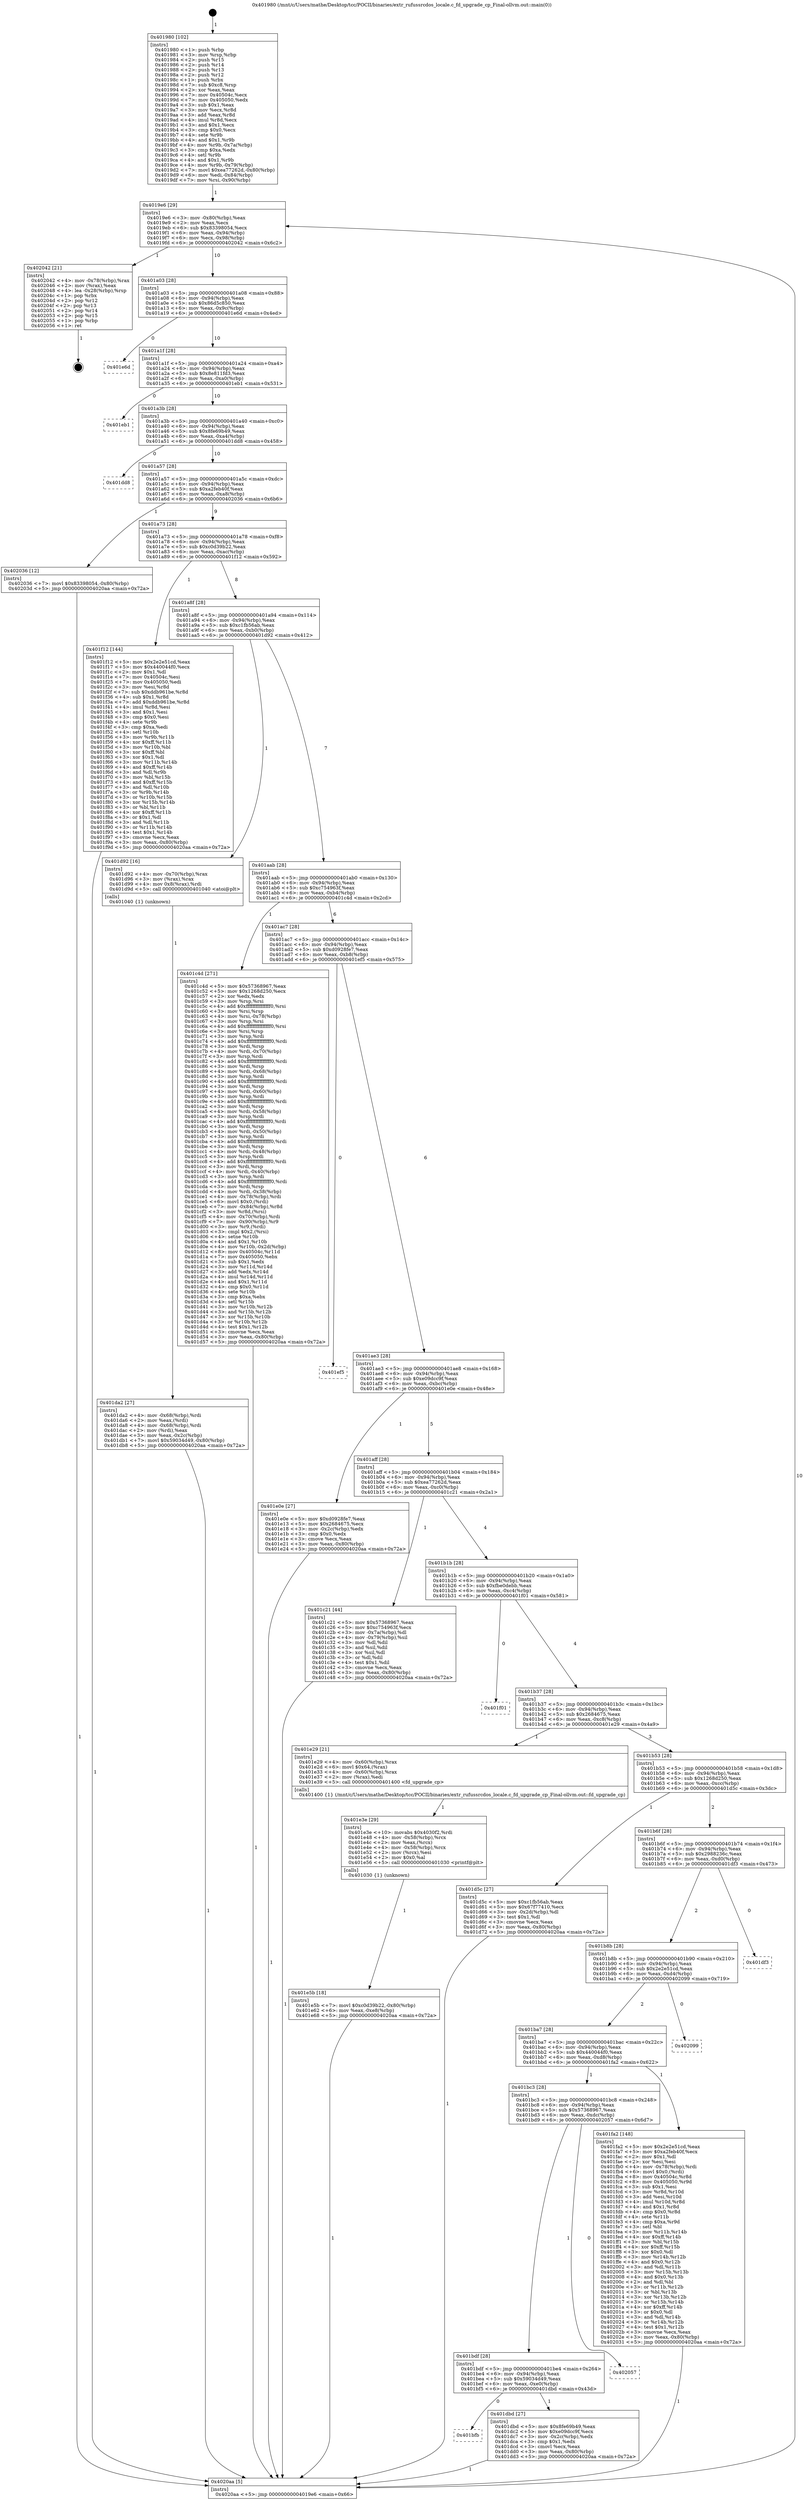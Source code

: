 digraph "0x401980" {
  label = "0x401980 (/mnt/c/Users/mathe/Desktop/tcc/POCII/binaries/extr_rufussrcdos_locale.c_fd_upgrade_cp_Final-ollvm.out::main(0))"
  labelloc = "t"
  node[shape=record]

  Entry [label="",width=0.3,height=0.3,shape=circle,fillcolor=black,style=filled]
  "0x4019e6" [label="{
     0x4019e6 [29]\l
     | [instrs]\l
     &nbsp;&nbsp;0x4019e6 \<+3\>: mov -0x80(%rbp),%eax\l
     &nbsp;&nbsp;0x4019e9 \<+2\>: mov %eax,%ecx\l
     &nbsp;&nbsp;0x4019eb \<+6\>: sub $0x83398054,%ecx\l
     &nbsp;&nbsp;0x4019f1 \<+6\>: mov %eax,-0x94(%rbp)\l
     &nbsp;&nbsp;0x4019f7 \<+6\>: mov %ecx,-0x98(%rbp)\l
     &nbsp;&nbsp;0x4019fd \<+6\>: je 0000000000402042 \<main+0x6c2\>\l
  }"]
  "0x402042" [label="{
     0x402042 [21]\l
     | [instrs]\l
     &nbsp;&nbsp;0x402042 \<+4\>: mov -0x78(%rbp),%rax\l
     &nbsp;&nbsp;0x402046 \<+2\>: mov (%rax),%eax\l
     &nbsp;&nbsp;0x402048 \<+4\>: lea -0x28(%rbp),%rsp\l
     &nbsp;&nbsp;0x40204c \<+1\>: pop %rbx\l
     &nbsp;&nbsp;0x40204d \<+2\>: pop %r12\l
     &nbsp;&nbsp;0x40204f \<+2\>: pop %r13\l
     &nbsp;&nbsp;0x402051 \<+2\>: pop %r14\l
     &nbsp;&nbsp;0x402053 \<+2\>: pop %r15\l
     &nbsp;&nbsp;0x402055 \<+1\>: pop %rbp\l
     &nbsp;&nbsp;0x402056 \<+1\>: ret\l
  }"]
  "0x401a03" [label="{
     0x401a03 [28]\l
     | [instrs]\l
     &nbsp;&nbsp;0x401a03 \<+5\>: jmp 0000000000401a08 \<main+0x88\>\l
     &nbsp;&nbsp;0x401a08 \<+6\>: mov -0x94(%rbp),%eax\l
     &nbsp;&nbsp;0x401a0e \<+5\>: sub $0x86d5c850,%eax\l
     &nbsp;&nbsp;0x401a13 \<+6\>: mov %eax,-0x9c(%rbp)\l
     &nbsp;&nbsp;0x401a19 \<+6\>: je 0000000000401e6d \<main+0x4ed\>\l
  }"]
  Exit [label="",width=0.3,height=0.3,shape=circle,fillcolor=black,style=filled,peripheries=2]
  "0x401e6d" [label="{
     0x401e6d\l
  }", style=dashed]
  "0x401a1f" [label="{
     0x401a1f [28]\l
     | [instrs]\l
     &nbsp;&nbsp;0x401a1f \<+5\>: jmp 0000000000401a24 \<main+0xa4\>\l
     &nbsp;&nbsp;0x401a24 \<+6\>: mov -0x94(%rbp),%eax\l
     &nbsp;&nbsp;0x401a2a \<+5\>: sub $0x8e811fd3,%eax\l
     &nbsp;&nbsp;0x401a2f \<+6\>: mov %eax,-0xa0(%rbp)\l
     &nbsp;&nbsp;0x401a35 \<+6\>: je 0000000000401eb1 \<main+0x531\>\l
  }"]
  "0x401e5b" [label="{
     0x401e5b [18]\l
     | [instrs]\l
     &nbsp;&nbsp;0x401e5b \<+7\>: movl $0xc0d39b22,-0x80(%rbp)\l
     &nbsp;&nbsp;0x401e62 \<+6\>: mov %eax,-0xe8(%rbp)\l
     &nbsp;&nbsp;0x401e68 \<+5\>: jmp 00000000004020aa \<main+0x72a\>\l
  }"]
  "0x401eb1" [label="{
     0x401eb1\l
  }", style=dashed]
  "0x401a3b" [label="{
     0x401a3b [28]\l
     | [instrs]\l
     &nbsp;&nbsp;0x401a3b \<+5\>: jmp 0000000000401a40 \<main+0xc0\>\l
     &nbsp;&nbsp;0x401a40 \<+6\>: mov -0x94(%rbp),%eax\l
     &nbsp;&nbsp;0x401a46 \<+5\>: sub $0x8fe69b49,%eax\l
     &nbsp;&nbsp;0x401a4b \<+6\>: mov %eax,-0xa4(%rbp)\l
     &nbsp;&nbsp;0x401a51 \<+6\>: je 0000000000401dd8 \<main+0x458\>\l
  }"]
  "0x401e3e" [label="{
     0x401e3e [29]\l
     | [instrs]\l
     &nbsp;&nbsp;0x401e3e \<+10\>: movabs $0x4030f2,%rdi\l
     &nbsp;&nbsp;0x401e48 \<+4\>: mov -0x58(%rbp),%rcx\l
     &nbsp;&nbsp;0x401e4c \<+2\>: mov %eax,(%rcx)\l
     &nbsp;&nbsp;0x401e4e \<+4\>: mov -0x58(%rbp),%rcx\l
     &nbsp;&nbsp;0x401e52 \<+2\>: mov (%rcx),%esi\l
     &nbsp;&nbsp;0x401e54 \<+2\>: mov $0x0,%al\l
     &nbsp;&nbsp;0x401e56 \<+5\>: call 0000000000401030 \<printf@plt\>\l
     | [calls]\l
     &nbsp;&nbsp;0x401030 \{1\} (unknown)\l
  }"]
  "0x401dd8" [label="{
     0x401dd8\l
  }", style=dashed]
  "0x401a57" [label="{
     0x401a57 [28]\l
     | [instrs]\l
     &nbsp;&nbsp;0x401a57 \<+5\>: jmp 0000000000401a5c \<main+0xdc\>\l
     &nbsp;&nbsp;0x401a5c \<+6\>: mov -0x94(%rbp),%eax\l
     &nbsp;&nbsp;0x401a62 \<+5\>: sub $0xa2feb40f,%eax\l
     &nbsp;&nbsp;0x401a67 \<+6\>: mov %eax,-0xa8(%rbp)\l
     &nbsp;&nbsp;0x401a6d \<+6\>: je 0000000000402036 \<main+0x6b6\>\l
  }"]
  "0x401bfb" [label="{
     0x401bfb\l
  }", style=dashed]
  "0x402036" [label="{
     0x402036 [12]\l
     | [instrs]\l
     &nbsp;&nbsp;0x402036 \<+7\>: movl $0x83398054,-0x80(%rbp)\l
     &nbsp;&nbsp;0x40203d \<+5\>: jmp 00000000004020aa \<main+0x72a\>\l
  }"]
  "0x401a73" [label="{
     0x401a73 [28]\l
     | [instrs]\l
     &nbsp;&nbsp;0x401a73 \<+5\>: jmp 0000000000401a78 \<main+0xf8\>\l
     &nbsp;&nbsp;0x401a78 \<+6\>: mov -0x94(%rbp),%eax\l
     &nbsp;&nbsp;0x401a7e \<+5\>: sub $0xc0d39b22,%eax\l
     &nbsp;&nbsp;0x401a83 \<+6\>: mov %eax,-0xac(%rbp)\l
     &nbsp;&nbsp;0x401a89 \<+6\>: je 0000000000401f12 \<main+0x592\>\l
  }"]
  "0x401dbd" [label="{
     0x401dbd [27]\l
     | [instrs]\l
     &nbsp;&nbsp;0x401dbd \<+5\>: mov $0x8fe69b49,%eax\l
     &nbsp;&nbsp;0x401dc2 \<+5\>: mov $0xe09dcc9f,%ecx\l
     &nbsp;&nbsp;0x401dc7 \<+3\>: mov -0x2c(%rbp),%edx\l
     &nbsp;&nbsp;0x401dca \<+3\>: cmp $0x1,%edx\l
     &nbsp;&nbsp;0x401dcd \<+3\>: cmovl %ecx,%eax\l
     &nbsp;&nbsp;0x401dd0 \<+3\>: mov %eax,-0x80(%rbp)\l
     &nbsp;&nbsp;0x401dd3 \<+5\>: jmp 00000000004020aa \<main+0x72a\>\l
  }"]
  "0x401f12" [label="{
     0x401f12 [144]\l
     | [instrs]\l
     &nbsp;&nbsp;0x401f12 \<+5\>: mov $0x2e2e51cd,%eax\l
     &nbsp;&nbsp;0x401f17 \<+5\>: mov $0x440044f0,%ecx\l
     &nbsp;&nbsp;0x401f1c \<+2\>: mov $0x1,%dl\l
     &nbsp;&nbsp;0x401f1e \<+7\>: mov 0x40504c,%esi\l
     &nbsp;&nbsp;0x401f25 \<+7\>: mov 0x405050,%edi\l
     &nbsp;&nbsp;0x401f2c \<+3\>: mov %esi,%r8d\l
     &nbsp;&nbsp;0x401f2f \<+7\>: sub $0xddb961be,%r8d\l
     &nbsp;&nbsp;0x401f36 \<+4\>: sub $0x1,%r8d\l
     &nbsp;&nbsp;0x401f3a \<+7\>: add $0xddb961be,%r8d\l
     &nbsp;&nbsp;0x401f41 \<+4\>: imul %r8d,%esi\l
     &nbsp;&nbsp;0x401f45 \<+3\>: and $0x1,%esi\l
     &nbsp;&nbsp;0x401f48 \<+3\>: cmp $0x0,%esi\l
     &nbsp;&nbsp;0x401f4b \<+4\>: sete %r9b\l
     &nbsp;&nbsp;0x401f4f \<+3\>: cmp $0xa,%edi\l
     &nbsp;&nbsp;0x401f52 \<+4\>: setl %r10b\l
     &nbsp;&nbsp;0x401f56 \<+3\>: mov %r9b,%r11b\l
     &nbsp;&nbsp;0x401f59 \<+4\>: xor $0xff,%r11b\l
     &nbsp;&nbsp;0x401f5d \<+3\>: mov %r10b,%bl\l
     &nbsp;&nbsp;0x401f60 \<+3\>: xor $0xff,%bl\l
     &nbsp;&nbsp;0x401f63 \<+3\>: xor $0x1,%dl\l
     &nbsp;&nbsp;0x401f66 \<+3\>: mov %r11b,%r14b\l
     &nbsp;&nbsp;0x401f69 \<+4\>: and $0xff,%r14b\l
     &nbsp;&nbsp;0x401f6d \<+3\>: and %dl,%r9b\l
     &nbsp;&nbsp;0x401f70 \<+3\>: mov %bl,%r15b\l
     &nbsp;&nbsp;0x401f73 \<+4\>: and $0xff,%r15b\l
     &nbsp;&nbsp;0x401f77 \<+3\>: and %dl,%r10b\l
     &nbsp;&nbsp;0x401f7a \<+3\>: or %r9b,%r14b\l
     &nbsp;&nbsp;0x401f7d \<+3\>: or %r10b,%r15b\l
     &nbsp;&nbsp;0x401f80 \<+3\>: xor %r15b,%r14b\l
     &nbsp;&nbsp;0x401f83 \<+3\>: or %bl,%r11b\l
     &nbsp;&nbsp;0x401f86 \<+4\>: xor $0xff,%r11b\l
     &nbsp;&nbsp;0x401f8a \<+3\>: or $0x1,%dl\l
     &nbsp;&nbsp;0x401f8d \<+3\>: and %dl,%r11b\l
     &nbsp;&nbsp;0x401f90 \<+3\>: or %r11b,%r14b\l
     &nbsp;&nbsp;0x401f93 \<+4\>: test $0x1,%r14b\l
     &nbsp;&nbsp;0x401f97 \<+3\>: cmovne %ecx,%eax\l
     &nbsp;&nbsp;0x401f9a \<+3\>: mov %eax,-0x80(%rbp)\l
     &nbsp;&nbsp;0x401f9d \<+5\>: jmp 00000000004020aa \<main+0x72a\>\l
  }"]
  "0x401a8f" [label="{
     0x401a8f [28]\l
     | [instrs]\l
     &nbsp;&nbsp;0x401a8f \<+5\>: jmp 0000000000401a94 \<main+0x114\>\l
     &nbsp;&nbsp;0x401a94 \<+6\>: mov -0x94(%rbp),%eax\l
     &nbsp;&nbsp;0x401a9a \<+5\>: sub $0xc1fb56ab,%eax\l
     &nbsp;&nbsp;0x401a9f \<+6\>: mov %eax,-0xb0(%rbp)\l
     &nbsp;&nbsp;0x401aa5 \<+6\>: je 0000000000401d92 \<main+0x412\>\l
  }"]
  "0x401bdf" [label="{
     0x401bdf [28]\l
     | [instrs]\l
     &nbsp;&nbsp;0x401bdf \<+5\>: jmp 0000000000401be4 \<main+0x264\>\l
     &nbsp;&nbsp;0x401be4 \<+6\>: mov -0x94(%rbp),%eax\l
     &nbsp;&nbsp;0x401bea \<+5\>: sub $0x59034d49,%eax\l
     &nbsp;&nbsp;0x401bef \<+6\>: mov %eax,-0xe0(%rbp)\l
     &nbsp;&nbsp;0x401bf5 \<+6\>: je 0000000000401dbd \<main+0x43d\>\l
  }"]
  "0x401d92" [label="{
     0x401d92 [16]\l
     | [instrs]\l
     &nbsp;&nbsp;0x401d92 \<+4\>: mov -0x70(%rbp),%rax\l
     &nbsp;&nbsp;0x401d96 \<+3\>: mov (%rax),%rax\l
     &nbsp;&nbsp;0x401d99 \<+4\>: mov 0x8(%rax),%rdi\l
     &nbsp;&nbsp;0x401d9d \<+5\>: call 0000000000401040 \<atoi@plt\>\l
     | [calls]\l
     &nbsp;&nbsp;0x401040 \{1\} (unknown)\l
  }"]
  "0x401aab" [label="{
     0x401aab [28]\l
     | [instrs]\l
     &nbsp;&nbsp;0x401aab \<+5\>: jmp 0000000000401ab0 \<main+0x130\>\l
     &nbsp;&nbsp;0x401ab0 \<+6\>: mov -0x94(%rbp),%eax\l
     &nbsp;&nbsp;0x401ab6 \<+5\>: sub $0xc754963f,%eax\l
     &nbsp;&nbsp;0x401abb \<+6\>: mov %eax,-0xb4(%rbp)\l
     &nbsp;&nbsp;0x401ac1 \<+6\>: je 0000000000401c4d \<main+0x2cd\>\l
  }"]
  "0x402057" [label="{
     0x402057\l
  }", style=dashed]
  "0x401c4d" [label="{
     0x401c4d [271]\l
     | [instrs]\l
     &nbsp;&nbsp;0x401c4d \<+5\>: mov $0x57368967,%eax\l
     &nbsp;&nbsp;0x401c52 \<+5\>: mov $0x1268d250,%ecx\l
     &nbsp;&nbsp;0x401c57 \<+2\>: xor %edx,%edx\l
     &nbsp;&nbsp;0x401c59 \<+3\>: mov %rsp,%rsi\l
     &nbsp;&nbsp;0x401c5c \<+4\>: add $0xfffffffffffffff0,%rsi\l
     &nbsp;&nbsp;0x401c60 \<+3\>: mov %rsi,%rsp\l
     &nbsp;&nbsp;0x401c63 \<+4\>: mov %rsi,-0x78(%rbp)\l
     &nbsp;&nbsp;0x401c67 \<+3\>: mov %rsp,%rsi\l
     &nbsp;&nbsp;0x401c6a \<+4\>: add $0xfffffffffffffff0,%rsi\l
     &nbsp;&nbsp;0x401c6e \<+3\>: mov %rsi,%rsp\l
     &nbsp;&nbsp;0x401c71 \<+3\>: mov %rsp,%rdi\l
     &nbsp;&nbsp;0x401c74 \<+4\>: add $0xfffffffffffffff0,%rdi\l
     &nbsp;&nbsp;0x401c78 \<+3\>: mov %rdi,%rsp\l
     &nbsp;&nbsp;0x401c7b \<+4\>: mov %rdi,-0x70(%rbp)\l
     &nbsp;&nbsp;0x401c7f \<+3\>: mov %rsp,%rdi\l
     &nbsp;&nbsp;0x401c82 \<+4\>: add $0xfffffffffffffff0,%rdi\l
     &nbsp;&nbsp;0x401c86 \<+3\>: mov %rdi,%rsp\l
     &nbsp;&nbsp;0x401c89 \<+4\>: mov %rdi,-0x68(%rbp)\l
     &nbsp;&nbsp;0x401c8d \<+3\>: mov %rsp,%rdi\l
     &nbsp;&nbsp;0x401c90 \<+4\>: add $0xfffffffffffffff0,%rdi\l
     &nbsp;&nbsp;0x401c94 \<+3\>: mov %rdi,%rsp\l
     &nbsp;&nbsp;0x401c97 \<+4\>: mov %rdi,-0x60(%rbp)\l
     &nbsp;&nbsp;0x401c9b \<+3\>: mov %rsp,%rdi\l
     &nbsp;&nbsp;0x401c9e \<+4\>: add $0xfffffffffffffff0,%rdi\l
     &nbsp;&nbsp;0x401ca2 \<+3\>: mov %rdi,%rsp\l
     &nbsp;&nbsp;0x401ca5 \<+4\>: mov %rdi,-0x58(%rbp)\l
     &nbsp;&nbsp;0x401ca9 \<+3\>: mov %rsp,%rdi\l
     &nbsp;&nbsp;0x401cac \<+4\>: add $0xfffffffffffffff0,%rdi\l
     &nbsp;&nbsp;0x401cb0 \<+3\>: mov %rdi,%rsp\l
     &nbsp;&nbsp;0x401cb3 \<+4\>: mov %rdi,-0x50(%rbp)\l
     &nbsp;&nbsp;0x401cb7 \<+3\>: mov %rsp,%rdi\l
     &nbsp;&nbsp;0x401cba \<+4\>: add $0xfffffffffffffff0,%rdi\l
     &nbsp;&nbsp;0x401cbe \<+3\>: mov %rdi,%rsp\l
     &nbsp;&nbsp;0x401cc1 \<+4\>: mov %rdi,-0x48(%rbp)\l
     &nbsp;&nbsp;0x401cc5 \<+3\>: mov %rsp,%rdi\l
     &nbsp;&nbsp;0x401cc8 \<+4\>: add $0xfffffffffffffff0,%rdi\l
     &nbsp;&nbsp;0x401ccc \<+3\>: mov %rdi,%rsp\l
     &nbsp;&nbsp;0x401ccf \<+4\>: mov %rdi,-0x40(%rbp)\l
     &nbsp;&nbsp;0x401cd3 \<+3\>: mov %rsp,%rdi\l
     &nbsp;&nbsp;0x401cd6 \<+4\>: add $0xfffffffffffffff0,%rdi\l
     &nbsp;&nbsp;0x401cda \<+3\>: mov %rdi,%rsp\l
     &nbsp;&nbsp;0x401cdd \<+4\>: mov %rdi,-0x38(%rbp)\l
     &nbsp;&nbsp;0x401ce1 \<+4\>: mov -0x78(%rbp),%rdi\l
     &nbsp;&nbsp;0x401ce5 \<+6\>: movl $0x0,(%rdi)\l
     &nbsp;&nbsp;0x401ceb \<+7\>: mov -0x84(%rbp),%r8d\l
     &nbsp;&nbsp;0x401cf2 \<+3\>: mov %r8d,(%rsi)\l
     &nbsp;&nbsp;0x401cf5 \<+4\>: mov -0x70(%rbp),%rdi\l
     &nbsp;&nbsp;0x401cf9 \<+7\>: mov -0x90(%rbp),%r9\l
     &nbsp;&nbsp;0x401d00 \<+3\>: mov %r9,(%rdi)\l
     &nbsp;&nbsp;0x401d03 \<+3\>: cmpl $0x2,(%rsi)\l
     &nbsp;&nbsp;0x401d06 \<+4\>: setne %r10b\l
     &nbsp;&nbsp;0x401d0a \<+4\>: and $0x1,%r10b\l
     &nbsp;&nbsp;0x401d0e \<+4\>: mov %r10b,-0x2d(%rbp)\l
     &nbsp;&nbsp;0x401d12 \<+8\>: mov 0x40504c,%r11d\l
     &nbsp;&nbsp;0x401d1a \<+7\>: mov 0x405050,%ebx\l
     &nbsp;&nbsp;0x401d21 \<+3\>: sub $0x1,%edx\l
     &nbsp;&nbsp;0x401d24 \<+3\>: mov %r11d,%r14d\l
     &nbsp;&nbsp;0x401d27 \<+3\>: add %edx,%r14d\l
     &nbsp;&nbsp;0x401d2a \<+4\>: imul %r14d,%r11d\l
     &nbsp;&nbsp;0x401d2e \<+4\>: and $0x1,%r11d\l
     &nbsp;&nbsp;0x401d32 \<+4\>: cmp $0x0,%r11d\l
     &nbsp;&nbsp;0x401d36 \<+4\>: sete %r10b\l
     &nbsp;&nbsp;0x401d3a \<+3\>: cmp $0xa,%ebx\l
     &nbsp;&nbsp;0x401d3d \<+4\>: setl %r15b\l
     &nbsp;&nbsp;0x401d41 \<+3\>: mov %r10b,%r12b\l
     &nbsp;&nbsp;0x401d44 \<+3\>: and %r15b,%r12b\l
     &nbsp;&nbsp;0x401d47 \<+3\>: xor %r15b,%r10b\l
     &nbsp;&nbsp;0x401d4a \<+3\>: or %r10b,%r12b\l
     &nbsp;&nbsp;0x401d4d \<+4\>: test $0x1,%r12b\l
     &nbsp;&nbsp;0x401d51 \<+3\>: cmovne %ecx,%eax\l
     &nbsp;&nbsp;0x401d54 \<+3\>: mov %eax,-0x80(%rbp)\l
     &nbsp;&nbsp;0x401d57 \<+5\>: jmp 00000000004020aa \<main+0x72a\>\l
  }"]
  "0x401ac7" [label="{
     0x401ac7 [28]\l
     | [instrs]\l
     &nbsp;&nbsp;0x401ac7 \<+5\>: jmp 0000000000401acc \<main+0x14c\>\l
     &nbsp;&nbsp;0x401acc \<+6\>: mov -0x94(%rbp),%eax\l
     &nbsp;&nbsp;0x401ad2 \<+5\>: sub $0xd0928fe7,%eax\l
     &nbsp;&nbsp;0x401ad7 \<+6\>: mov %eax,-0xb8(%rbp)\l
     &nbsp;&nbsp;0x401add \<+6\>: je 0000000000401ef5 \<main+0x575\>\l
  }"]
  "0x401bc3" [label="{
     0x401bc3 [28]\l
     | [instrs]\l
     &nbsp;&nbsp;0x401bc3 \<+5\>: jmp 0000000000401bc8 \<main+0x248\>\l
     &nbsp;&nbsp;0x401bc8 \<+6\>: mov -0x94(%rbp),%eax\l
     &nbsp;&nbsp;0x401bce \<+5\>: sub $0x57368967,%eax\l
     &nbsp;&nbsp;0x401bd3 \<+6\>: mov %eax,-0xdc(%rbp)\l
     &nbsp;&nbsp;0x401bd9 \<+6\>: je 0000000000402057 \<main+0x6d7\>\l
  }"]
  "0x401ef5" [label="{
     0x401ef5\l
  }", style=dashed]
  "0x401ae3" [label="{
     0x401ae3 [28]\l
     | [instrs]\l
     &nbsp;&nbsp;0x401ae3 \<+5\>: jmp 0000000000401ae8 \<main+0x168\>\l
     &nbsp;&nbsp;0x401ae8 \<+6\>: mov -0x94(%rbp),%eax\l
     &nbsp;&nbsp;0x401aee \<+5\>: sub $0xe09dcc9f,%eax\l
     &nbsp;&nbsp;0x401af3 \<+6\>: mov %eax,-0xbc(%rbp)\l
     &nbsp;&nbsp;0x401af9 \<+6\>: je 0000000000401e0e \<main+0x48e\>\l
  }"]
  "0x401fa2" [label="{
     0x401fa2 [148]\l
     | [instrs]\l
     &nbsp;&nbsp;0x401fa2 \<+5\>: mov $0x2e2e51cd,%eax\l
     &nbsp;&nbsp;0x401fa7 \<+5\>: mov $0xa2feb40f,%ecx\l
     &nbsp;&nbsp;0x401fac \<+2\>: mov $0x1,%dl\l
     &nbsp;&nbsp;0x401fae \<+2\>: xor %esi,%esi\l
     &nbsp;&nbsp;0x401fb0 \<+4\>: mov -0x78(%rbp),%rdi\l
     &nbsp;&nbsp;0x401fb4 \<+6\>: movl $0x0,(%rdi)\l
     &nbsp;&nbsp;0x401fba \<+8\>: mov 0x40504c,%r8d\l
     &nbsp;&nbsp;0x401fc2 \<+8\>: mov 0x405050,%r9d\l
     &nbsp;&nbsp;0x401fca \<+3\>: sub $0x1,%esi\l
     &nbsp;&nbsp;0x401fcd \<+3\>: mov %r8d,%r10d\l
     &nbsp;&nbsp;0x401fd0 \<+3\>: add %esi,%r10d\l
     &nbsp;&nbsp;0x401fd3 \<+4\>: imul %r10d,%r8d\l
     &nbsp;&nbsp;0x401fd7 \<+4\>: and $0x1,%r8d\l
     &nbsp;&nbsp;0x401fdb \<+4\>: cmp $0x0,%r8d\l
     &nbsp;&nbsp;0x401fdf \<+4\>: sete %r11b\l
     &nbsp;&nbsp;0x401fe3 \<+4\>: cmp $0xa,%r9d\l
     &nbsp;&nbsp;0x401fe7 \<+3\>: setl %bl\l
     &nbsp;&nbsp;0x401fea \<+3\>: mov %r11b,%r14b\l
     &nbsp;&nbsp;0x401fed \<+4\>: xor $0xff,%r14b\l
     &nbsp;&nbsp;0x401ff1 \<+3\>: mov %bl,%r15b\l
     &nbsp;&nbsp;0x401ff4 \<+4\>: xor $0xff,%r15b\l
     &nbsp;&nbsp;0x401ff8 \<+3\>: xor $0x0,%dl\l
     &nbsp;&nbsp;0x401ffb \<+3\>: mov %r14b,%r12b\l
     &nbsp;&nbsp;0x401ffe \<+4\>: and $0x0,%r12b\l
     &nbsp;&nbsp;0x402002 \<+3\>: and %dl,%r11b\l
     &nbsp;&nbsp;0x402005 \<+3\>: mov %r15b,%r13b\l
     &nbsp;&nbsp;0x402008 \<+4\>: and $0x0,%r13b\l
     &nbsp;&nbsp;0x40200c \<+2\>: and %dl,%bl\l
     &nbsp;&nbsp;0x40200e \<+3\>: or %r11b,%r12b\l
     &nbsp;&nbsp;0x402011 \<+3\>: or %bl,%r13b\l
     &nbsp;&nbsp;0x402014 \<+3\>: xor %r13b,%r12b\l
     &nbsp;&nbsp;0x402017 \<+3\>: or %r15b,%r14b\l
     &nbsp;&nbsp;0x40201a \<+4\>: xor $0xff,%r14b\l
     &nbsp;&nbsp;0x40201e \<+3\>: or $0x0,%dl\l
     &nbsp;&nbsp;0x402021 \<+3\>: and %dl,%r14b\l
     &nbsp;&nbsp;0x402024 \<+3\>: or %r14b,%r12b\l
     &nbsp;&nbsp;0x402027 \<+4\>: test $0x1,%r12b\l
     &nbsp;&nbsp;0x40202b \<+3\>: cmovne %ecx,%eax\l
     &nbsp;&nbsp;0x40202e \<+3\>: mov %eax,-0x80(%rbp)\l
     &nbsp;&nbsp;0x402031 \<+5\>: jmp 00000000004020aa \<main+0x72a\>\l
  }"]
  "0x401e0e" [label="{
     0x401e0e [27]\l
     | [instrs]\l
     &nbsp;&nbsp;0x401e0e \<+5\>: mov $0xd0928fe7,%eax\l
     &nbsp;&nbsp;0x401e13 \<+5\>: mov $0x2684675,%ecx\l
     &nbsp;&nbsp;0x401e18 \<+3\>: mov -0x2c(%rbp),%edx\l
     &nbsp;&nbsp;0x401e1b \<+3\>: cmp $0x0,%edx\l
     &nbsp;&nbsp;0x401e1e \<+3\>: cmove %ecx,%eax\l
     &nbsp;&nbsp;0x401e21 \<+3\>: mov %eax,-0x80(%rbp)\l
     &nbsp;&nbsp;0x401e24 \<+5\>: jmp 00000000004020aa \<main+0x72a\>\l
  }"]
  "0x401aff" [label="{
     0x401aff [28]\l
     | [instrs]\l
     &nbsp;&nbsp;0x401aff \<+5\>: jmp 0000000000401b04 \<main+0x184\>\l
     &nbsp;&nbsp;0x401b04 \<+6\>: mov -0x94(%rbp),%eax\l
     &nbsp;&nbsp;0x401b0a \<+5\>: sub $0xea77262d,%eax\l
     &nbsp;&nbsp;0x401b0f \<+6\>: mov %eax,-0xc0(%rbp)\l
     &nbsp;&nbsp;0x401b15 \<+6\>: je 0000000000401c21 \<main+0x2a1\>\l
  }"]
  "0x401ba7" [label="{
     0x401ba7 [28]\l
     | [instrs]\l
     &nbsp;&nbsp;0x401ba7 \<+5\>: jmp 0000000000401bac \<main+0x22c\>\l
     &nbsp;&nbsp;0x401bac \<+6\>: mov -0x94(%rbp),%eax\l
     &nbsp;&nbsp;0x401bb2 \<+5\>: sub $0x440044f0,%eax\l
     &nbsp;&nbsp;0x401bb7 \<+6\>: mov %eax,-0xd8(%rbp)\l
     &nbsp;&nbsp;0x401bbd \<+6\>: je 0000000000401fa2 \<main+0x622\>\l
  }"]
  "0x401c21" [label="{
     0x401c21 [44]\l
     | [instrs]\l
     &nbsp;&nbsp;0x401c21 \<+5\>: mov $0x57368967,%eax\l
     &nbsp;&nbsp;0x401c26 \<+5\>: mov $0xc754963f,%ecx\l
     &nbsp;&nbsp;0x401c2b \<+3\>: mov -0x7a(%rbp),%dl\l
     &nbsp;&nbsp;0x401c2e \<+4\>: mov -0x79(%rbp),%sil\l
     &nbsp;&nbsp;0x401c32 \<+3\>: mov %dl,%dil\l
     &nbsp;&nbsp;0x401c35 \<+3\>: and %sil,%dil\l
     &nbsp;&nbsp;0x401c38 \<+3\>: xor %sil,%dl\l
     &nbsp;&nbsp;0x401c3b \<+3\>: or %dl,%dil\l
     &nbsp;&nbsp;0x401c3e \<+4\>: test $0x1,%dil\l
     &nbsp;&nbsp;0x401c42 \<+3\>: cmovne %ecx,%eax\l
     &nbsp;&nbsp;0x401c45 \<+3\>: mov %eax,-0x80(%rbp)\l
     &nbsp;&nbsp;0x401c48 \<+5\>: jmp 00000000004020aa \<main+0x72a\>\l
  }"]
  "0x401b1b" [label="{
     0x401b1b [28]\l
     | [instrs]\l
     &nbsp;&nbsp;0x401b1b \<+5\>: jmp 0000000000401b20 \<main+0x1a0\>\l
     &nbsp;&nbsp;0x401b20 \<+6\>: mov -0x94(%rbp),%eax\l
     &nbsp;&nbsp;0x401b26 \<+5\>: sub $0xfbe0debb,%eax\l
     &nbsp;&nbsp;0x401b2b \<+6\>: mov %eax,-0xc4(%rbp)\l
     &nbsp;&nbsp;0x401b31 \<+6\>: je 0000000000401f01 \<main+0x581\>\l
  }"]
  "0x4020aa" [label="{
     0x4020aa [5]\l
     | [instrs]\l
     &nbsp;&nbsp;0x4020aa \<+5\>: jmp 00000000004019e6 \<main+0x66\>\l
  }"]
  "0x401980" [label="{
     0x401980 [102]\l
     | [instrs]\l
     &nbsp;&nbsp;0x401980 \<+1\>: push %rbp\l
     &nbsp;&nbsp;0x401981 \<+3\>: mov %rsp,%rbp\l
     &nbsp;&nbsp;0x401984 \<+2\>: push %r15\l
     &nbsp;&nbsp;0x401986 \<+2\>: push %r14\l
     &nbsp;&nbsp;0x401988 \<+2\>: push %r13\l
     &nbsp;&nbsp;0x40198a \<+2\>: push %r12\l
     &nbsp;&nbsp;0x40198c \<+1\>: push %rbx\l
     &nbsp;&nbsp;0x40198d \<+7\>: sub $0xc8,%rsp\l
     &nbsp;&nbsp;0x401994 \<+2\>: xor %eax,%eax\l
     &nbsp;&nbsp;0x401996 \<+7\>: mov 0x40504c,%ecx\l
     &nbsp;&nbsp;0x40199d \<+7\>: mov 0x405050,%edx\l
     &nbsp;&nbsp;0x4019a4 \<+3\>: sub $0x1,%eax\l
     &nbsp;&nbsp;0x4019a7 \<+3\>: mov %ecx,%r8d\l
     &nbsp;&nbsp;0x4019aa \<+3\>: add %eax,%r8d\l
     &nbsp;&nbsp;0x4019ad \<+4\>: imul %r8d,%ecx\l
     &nbsp;&nbsp;0x4019b1 \<+3\>: and $0x1,%ecx\l
     &nbsp;&nbsp;0x4019b4 \<+3\>: cmp $0x0,%ecx\l
     &nbsp;&nbsp;0x4019b7 \<+4\>: sete %r9b\l
     &nbsp;&nbsp;0x4019bb \<+4\>: and $0x1,%r9b\l
     &nbsp;&nbsp;0x4019bf \<+4\>: mov %r9b,-0x7a(%rbp)\l
     &nbsp;&nbsp;0x4019c3 \<+3\>: cmp $0xa,%edx\l
     &nbsp;&nbsp;0x4019c6 \<+4\>: setl %r9b\l
     &nbsp;&nbsp;0x4019ca \<+4\>: and $0x1,%r9b\l
     &nbsp;&nbsp;0x4019ce \<+4\>: mov %r9b,-0x79(%rbp)\l
     &nbsp;&nbsp;0x4019d2 \<+7\>: movl $0xea77262d,-0x80(%rbp)\l
     &nbsp;&nbsp;0x4019d9 \<+6\>: mov %edi,-0x84(%rbp)\l
     &nbsp;&nbsp;0x4019df \<+7\>: mov %rsi,-0x90(%rbp)\l
  }"]
  "0x402099" [label="{
     0x402099\l
  }", style=dashed]
  "0x401b8b" [label="{
     0x401b8b [28]\l
     | [instrs]\l
     &nbsp;&nbsp;0x401b8b \<+5\>: jmp 0000000000401b90 \<main+0x210\>\l
     &nbsp;&nbsp;0x401b90 \<+6\>: mov -0x94(%rbp),%eax\l
     &nbsp;&nbsp;0x401b96 \<+5\>: sub $0x2e2e51cd,%eax\l
     &nbsp;&nbsp;0x401b9b \<+6\>: mov %eax,-0xd4(%rbp)\l
     &nbsp;&nbsp;0x401ba1 \<+6\>: je 0000000000402099 \<main+0x719\>\l
  }"]
  "0x401f01" [label="{
     0x401f01\l
  }", style=dashed]
  "0x401b37" [label="{
     0x401b37 [28]\l
     | [instrs]\l
     &nbsp;&nbsp;0x401b37 \<+5\>: jmp 0000000000401b3c \<main+0x1bc\>\l
     &nbsp;&nbsp;0x401b3c \<+6\>: mov -0x94(%rbp),%eax\l
     &nbsp;&nbsp;0x401b42 \<+5\>: sub $0x2684675,%eax\l
     &nbsp;&nbsp;0x401b47 \<+6\>: mov %eax,-0xc8(%rbp)\l
     &nbsp;&nbsp;0x401b4d \<+6\>: je 0000000000401e29 \<main+0x4a9\>\l
  }"]
  "0x401df3" [label="{
     0x401df3\l
  }", style=dashed]
  "0x401e29" [label="{
     0x401e29 [21]\l
     | [instrs]\l
     &nbsp;&nbsp;0x401e29 \<+4\>: mov -0x60(%rbp),%rax\l
     &nbsp;&nbsp;0x401e2d \<+6\>: movl $0x64,(%rax)\l
     &nbsp;&nbsp;0x401e33 \<+4\>: mov -0x60(%rbp),%rax\l
     &nbsp;&nbsp;0x401e37 \<+2\>: mov (%rax),%edi\l
     &nbsp;&nbsp;0x401e39 \<+5\>: call 0000000000401400 \<fd_upgrade_cp\>\l
     | [calls]\l
     &nbsp;&nbsp;0x401400 \{1\} (/mnt/c/Users/mathe/Desktop/tcc/POCII/binaries/extr_rufussrcdos_locale.c_fd_upgrade_cp_Final-ollvm.out::fd_upgrade_cp)\l
  }"]
  "0x401b53" [label="{
     0x401b53 [28]\l
     | [instrs]\l
     &nbsp;&nbsp;0x401b53 \<+5\>: jmp 0000000000401b58 \<main+0x1d8\>\l
     &nbsp;&nbsp;0x401b58 \<+6\>: mov -0x94(%rbp),%eax\l
     &nbsp;&nbsp;0x401b5e \<+5\>: sub $0x1268d250,%eax\l
     &nbsp;&nbsp;0x401b63 \<+6\>: mov %eax,-0xcc(%rbp)\l
     &nbsp;&nbsp;0x401b69 \<+6\>: je 0000000000401d5c \<main+0x3dc\>\l
  }"]
  "0x401da2" [label="{
     0x401da2 [27]\l
     | [instrs]\l
     &nbsp;&nbsp;0x401da2 \<+4\>: mov -0x68(%rbp),%rdi\l
     &nbsp;&nbsp;0x401da6 \<+2\>: mov %eax,(%rdi)\l
     &nbsp;&nbsp;0x401da8 \<+4\>: mov -0x68(%rbp),%rdi\l
     &nbsp;&nbsp;0x401dac \<+2\>: mov (%rdi),%eax\l
     &nbsp;&nbsp;0x401dae \<+3\>: mov %eax,-0x2c(%rbp)\l
     &nbsp;&nbsp;0x401db1 \<+7\>: movl $0x59034d49,-0x80(%rbp)\l
     &nbsp;&nbsp;0x401db8 \<+5\>: jmp 00000000004020aa \<main+0x72a\>\l
  }"]
  "0x401d5c" [label="{
     0x401d5c [27]\l
     | [instrs]\l
     &nbsp;&nbsp;0x401d5c \<+5\>: mov $0xc1fb56ab,%eax\l
     &nbsp;&nbsp;0x401d61 \<+5\>: mov $0x67f77410,%ecx\l
     &nbsp;&nbsp;0x401d66 \<+3\>: mov -0x2d(%rbp),%dl\l
     &nbsp;&nbsp;0x401d69 \<+3\>: test $0x1,%dl\l
     &nbsp;&nbsp;0x401d6c \<+3\>: cmovne %ecx,%eax\l
     &nbsp;&nbsp;0x401d6f \<+3\>: mov %eax,-0x80(%rbp)\l
     &nbsp;&nbsp;0x401d72 \<+5\>: jmp 00000000004020aa \<main+0x72a\>\l
  }"]
  "0x401b6f" [label="{
     0x401b6f [28]\l
     | [instrs]\l
     &nbsp;&nbsp;0x401b6f \<+5\>: jmp 0000000000401b74 \<main+0x1f4\>\l
     &nbsp;&nbsp;0x401b74 \<+6\>: mov -0x94(%rbp),%eax\l
     &nbsp;&nbsp;0x401b7a \<+5\>: sub $0x2988236c,%eax\l
     &nbsp;&nbsp;0x401b7f \<+6\>: mov %eax,-0xd0(%rbp)\l
     &nbsp;&nbsp;0x401b85 \<+6\>: je 0000000000401df3 \<main+0x473\>\l
  }"]
  Entry -> "0x401980" [label=" 1"]
  "0x4019e6" -> "0x402042" [label=" 1"]
  "0x4019e6" -> "0x401a03" [label=" 10"]
  "0x402042" -> Exit [label=" 1"]
  "0x401a03" -> "0x401e6d" [label=" 0"]
  "0x401a03" -> "0x401a1f" [label=" 10"]
  "0x402036" -> "0x4020aa" [label=" 1"]
  "0x401a1f" -> "0x401eb1" [label=" 0"]
  "0x401a1f" -> "0x401a3b" [label=" 10"]
  "0x401fa2" -> "0x4020aa" [label=" 1"]
  "0x401a3b" -> "0x401dd8" [label=" 0"]
  "0x401a3b" -> "0x401a57" [label=" 10"]
  "0x401f12" -> "0x4020aa" [label=" 1"]
  "0x401a57" -> "0x402036" [label=" 1"]
  "0x401a57" -> "0x401a73" [label=" 9"]
  "0x401e5b" -> "0x4020aa" [label=" 1"]
  "0x401a73" -> "0x401f12" [label=" 1"]
  "0x401a73" -> "0x401a8f" [label=" 8"]
  "0x401e3e" -> "0x401e5b" [label=" 1"]
  "0x401a8f" -> "0x401d92" [label=" 1"]
  "0x401a8f" -> "0x401aab" [label=" 7"]
  "0x401e0e" -> "0x4020aa" [label=" 1"]
  "0x401aab" -> "0x401c4d" [label=" 1"]
  "0x401aab" -> "0x401ac7" [label=" 6"]
  "0x401dbd" -> "0x4020aa" [label=" 1"]
  "0x401ac7" -> "0x401ef5" [label=" 0"]
  "0x401ac7" -> "0x401ae3" [label=" 6"]
  "0x401bdf" -> "0x401dbd" [label=" 1"]
  "0x401ae3" -> "0x401e0e" [label=" 1"]
  "0x401ae3" -> "0x401aff" [label=" 5"]
  "0x401e29" -> "0x401e3e" [label=" 1"]
  "0x401aff" -> "0x401c21" [label=" 1"]
  "0x401aff" -> "0x401b1b" [label=" 4"]
  "0x401c21" -> "0x4020aa" [label=" 1"]
  "0x401980" -> "0x4019e6" [label=" 1"]
  "0x4020aa" -> "0x4019e6" [label=" 10"]
  "0x401bc3" -> "0x402057" [label=" 0"]
  "0x401c4d" -> "0x4020aa" [label=" 1"]
  "0x401bdf" -> "0x401bfb" [label=" 0"]
  "0x401b1b" -> "0x401f01" [label=" 0"]
  "0x401b1b" -> "0x401b37" [label=" 4"]
  "0x401ba7" -> "0x401fa2" [label=" 1"]
  "0x401b37" -> "0x401e29" [label=" 1"]
  "0x401b37" -> "0x401b53" [label=" 3"]
  "0x401bc3" -> "0x401bdf" [label=" 1"]
  "0x401b53" -> "0x401d5c" [label=" 1"]
  "0x401b53" -> "0x401b6f" [label=" 2"]
  "0x401d5c" -> "0x4020aa" [label=" 1"]
  "0x401d92" -> "0x401da2" [label=" 1"]
  "0x401da2" -> "0x4020aa" [label=" 1"]
  "0x401b8b" -> "0x401ba7" [label=" 2"]
  "0x401b6f" -> "0x401df3" [label=" 0"]
  "0x401b6f" -> "0x401b8b" [label=" 2"]
  "0x401ba7" -> "0x401bc3" [label=" 1"]
  "0x401b8b" -> "0x402099" [label=" 0"]
}
